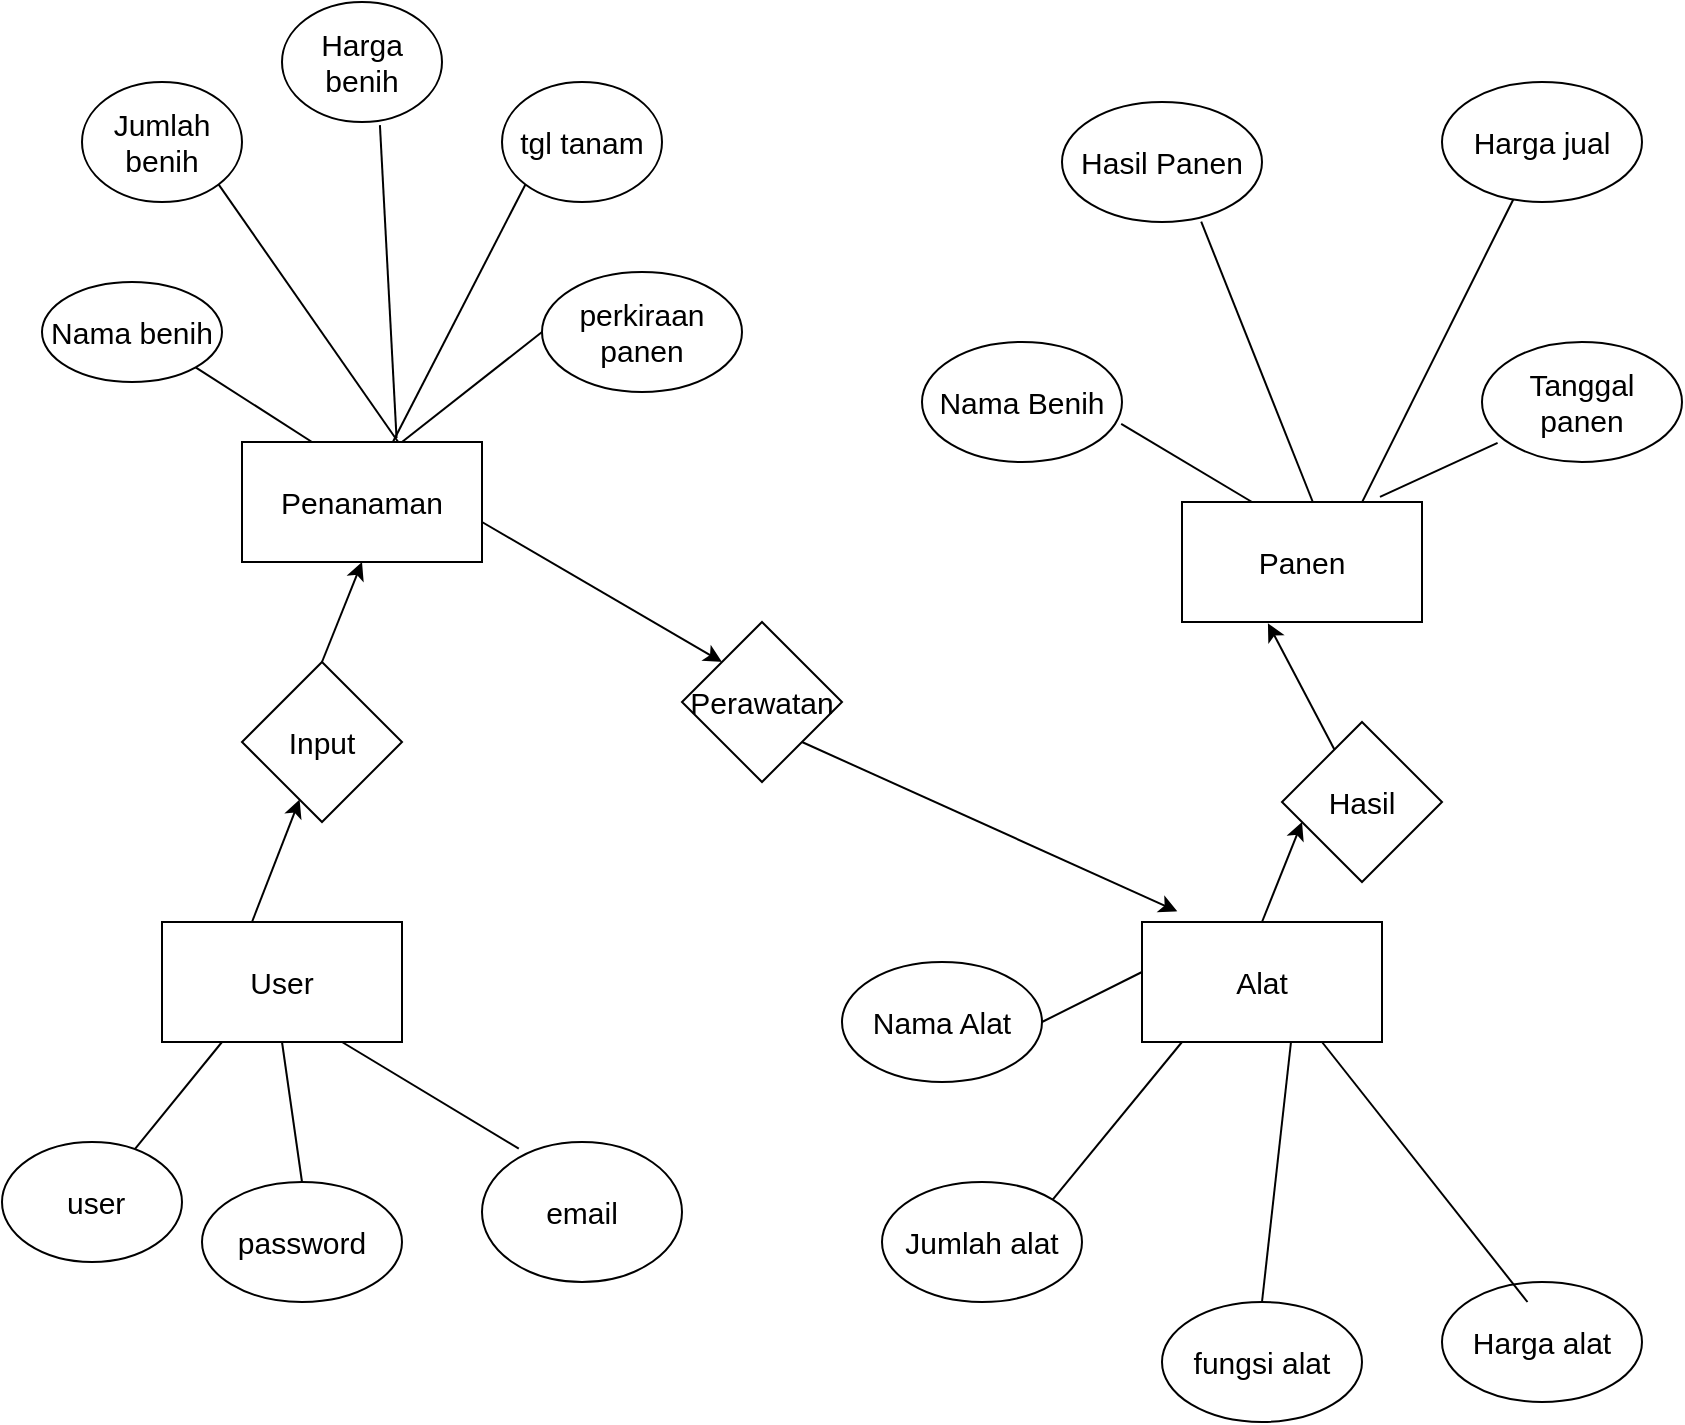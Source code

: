 <mxfile version="16.6.5" type="github">
  <diagram id="3jRMcSLiw0W7gwjwwNcd" name="Page-2">
    <mxGraphModel dx="1157" dy="600" grid="1" gridSize="10" guides="1" tooltips="1" connect="1" arrows="1" fold="1" page="1" pageScale="1" pageWidth="850" pageHeight="1100" math="0" shadow="0">
      <root>
        <mxCell id="GGf_Twrp3IPaFsppmbBV-0" />
        <mxCell id="GGf_Twrp3IPaFsppmbBV-1" parent="GGf_Twrp3IPaFsppmbBV-0" />
        <mxCell id="GGf_Twrp3IPaFsppmbBV-2" value="Alat" style="rounded=0;whiteSpace=wrap;html=1;fontSize=15;" parent="GGf_Twrp3IPaFsppmbBV-1" vertex="1">
          <mxGeometry x="580" y="480" width="120" height="60" as="geometry" />
        </mxCell>
        <mxCell id="GGf_Twrp3IPaFsppmbBV-3" value="Penanaman" style="rounded=0;whiteSpace=wrap;html=1;fontSize=15;" parent="GGf_Twrp3IPaFsppmbBV-1" vertex="1">
          <mxGeometry x="130" y="240" width="120" height="60" as="geometry" />
        </mxCell>
        <mxCell id="GGf_Twrp3IPaFsppmbBV-4" value="Panen" style="rounded=0;whiteSpace=wrap;html=1;fontSize=15;" parent="GGf_Twrp3IPaFsppmbBV-1" vertex="1">
          <mxGeometry x="600" y="270" width="120" height="60" as="geometry" />
        </mxCell>
        <mxCell id="GGf_Twrp3IPaFsppmbBV-5" value="tgl tanam" style="ellipse;whiteSpace=wrap;html=1;fontSize=15;" parent="GGf_Twrp3IPaFsppmbBV-1" vertex="1">
          <mxGeometry x="260" y="60" width="80" height="60" as="geometry" />
        </mxCell>
        <mxCell id="GGf_Twrp3IPaFsppmbBV-6" value="perkiraan panen" style="ellipse;whiteSpace=wrap;html=1;fontSize=15;" parent="GGf_Twrp3IPaFsppmbBV-1" vertex="1">
          <mxGeometry x="280" y="155" width="100" height="60" as="geometry" />
        </mxCell>
        <mxCell id="GGf_Twrp3IPaFsppmbBV-7" value="Harga benih" style="ellipse;whiteSpace=wrap;html=1;fontSize=15;" parent="GGf_Twrp3IPaFsppmbBV-1" vertex="1">
          <mxGeometry x="150" y="20" width="80" height="60" as="geometry" />
        </mxCell>
        <mxCell id="GGf_Twrp3IPaFsppmbBV-8" value="Jumlah benih" style="ellipse;whiteSpace=wrap;html=1;fontSize=15;" parent="GGf_Twrp3IPaFsppmbBV-1" vertex="1">
          <mxGeometry x="50" y="60" width="80" height="60" as="geometry" />
        </mxCell>
        <mxCell id="GGf_Twrp3IPaFsppmbBV-9" value="Nama benih" style="ellipse;whiteSpace=wrap;html=1;fontSize=15;" parent="GGf_Twrp3IPaFsppmbBV-1" vertex="1">
          <mxGeometry x="30" y="160" width="90" height="50" as="geometry" />
        </mxCell>
        <mxCell id="GGf_Twrp3IPaFsppmbBV-11" value="" style="endArrow=none;html=1;rounded=0;fontSize=15;entryX=1;entryY=1;entryDx=0;entryDy=0;" parent="GGf_Twrp3IPaFsppmbBV-1" target="GGf_Twrp3IPaFsppmbBV-9" edge="1">
          <mxGeometry width="50" height="50" relative="1" as="geometry">
            <mxPoint x="165" y="240" as="sourcePoint" />
            <mxPoint x="215" y="190" as="targetPoint" />
          </mxGeometry>
        </mxCell>
        <mxCell id="GGf_Twrp3IPaFsppmbBV-12" value="" style="endArrow=none;html=1;rounded=0;fontSize=15;entryX=1;entryY=1;entryDx=0;entryDy=0;" parent="GGf_Twrp3IPaFsppmbBV-1" target="GGf_Twrp3IPaFsppmbBV-8" edge="1">
          <mxGeometry width="50" height="50" relative="1" as="geometry">
            <mxPoint x="208.1" y="240" as="sourcePoint" />
            <mxPoint x="150.004" y="202.631" as="targetPoint" />
          </mxGeometry>
        </mxCell>
        <mxCell id="GGf_Twrp3IPaFsppmbBV-13" value="" style="endArrow=none;html=1;rounded=0;fontSize=15;entryX=0.612;entryY=1.026;entryDx=0;entryDy=0;entryPerimeter=0;exitX=0.644;exitY=-0.032;exitDx=0;exitDy=0;exitPerimeter=0;" parent="GGf_Twrp3IPaFsppmbBV-1" source="GGf_Twrp3IPaFsppmbBV-3" target="GGf_Twrp3IPaFsppmbBV-7" edge="1">
          <mxGeometry width="50" height="50" relative="1" as="geometry">
            <mxPoint x="230.0" y="244.5" as="sourcePoint" />
            <mxPoint x="140.463" y="115.502" as="targetPoint" />
          </mxGeometry>
        </mxCell>
        <mxCell id="GGf_Twrp3IPaFsppmbBV-14" value="" style="endArrow=none;html=1;rounded=0;fontSize=15;entryX=0;entryY=1;entryDx=0;entryDy=0;" parent="GGf_Twrp3IPaFsppmbBV-1" source="GGf_Twrp3IPaFsppmbBV-3" target="GGf_Twrp3IPaFsppmbBV-5" edge="1">
          <mxGeometry width="50" height="50" relative="1" as="geometry">
            <mxPoint x="268.32" y="263.26" as="sourcePoint" />
            <mxPoint x="260.0" y="106.74" as="targetPoint" />
          </mxGeometry>
        </mxCell>
        <mxCell id="GGf_Twrp3IPaFsppmbBV-15" value="" style="endArrow=none;html=1;rounded=0;fontSize=15;entryX=0;entryY=0.5;entryDx=0;entryDy=0;" parent="GGf_Twrp3IPaFsppmbBV-1" target="GGf_Twrp3IPaFsppmbBV-6" edge="1">
          <mxGeometry width="50" height="50" relative="1" as="geometry">
            <mxPoint x="210" y="240" as="sourcePoint" />
            <mxPoint x="281.437" y="121.002" as="targetPoint" />
          </mxGeometry>
        </mxCell>
        <mxCell id="GGf_Twrp3IPaFsppmbBV-16" value="User" style="rounded=0;whiteSpace=wrap;html=1;fontSize=15;" parent="GGf_Twrp3IPaFsppmbBV-1" vertex="1">
          <mxGeometry x="90" y="480" width="120" height="60" as="geometry" />
        </mxCell>
        <mxCell id="GGf_Twrp3IPaFsppmbBV-17" value="Nama Benih" style="ellipse;whiteSpace=wrap;html=1;fontSize=15;" parent="GGf_Twrp3IPaFsppmbBV-1" vertex="1">
          <mxGeometry x="470" y="190" width="100" height="60" as="geometry" />
        </mxCell>
        <mxCell id="GGf_Twrp3IPaFsppmbBV-18" value="Tanggal panen" style="ellipse;whiteSpace=wrap;html=1;fontSize=15;" parent="GGf_Twrp3IPaFsppmbBV-1" vertex="1">
          <mxGeometry x="750" y="190" width="100" height="60" as="geometry" />
        </mxCell>
        <mxCell id="GGf_Twrp3IPaFsppmbBV-19" value="Hasil Panen" style="ellipse;whiteSpace=wrap;html=1;fontSize=15;" parent="GGf_Twrp3IPaFsppmbBV-1" vertex="1">
          <mxGeometry x="540" y="70" width="100" height="60" as="geometry" />
        </mxCell>
        <mxCell id="GGf_Twrp3IPaFsppmbBV-20" value="Harga jual" style="ellipse;whiteSpace=wrap;html=1;fontSize=15;" parent="GGf_Twrp3IPaFsppmbBV-1" vertex="1">
          <mxGeometry x="730" y="60" width="100" height="60" as="geometry" />
        </mxCell>
        <mxCell id="GGf_Twrp3IPaFsppmbBV-21" value="fungsi alat" style="ellipse;whiteSpace=wrap;html=1;fontSize=15;" parent="GGf_Twrp3IPaFsppmbBV-1" vertex="1">
          <mxGeometry x="590" y="670" width="100" height="60" as="geometry" />
        </mxCell>
        <mxCell id="GGf_Twrp3IPaFsppmbBV-23" value="Nama Alat" style="ellipse;whiteSpace=wrap;html=1;fontSize=15;" parent="GGf_Twrp3IPaFsppmbBV-1" vertex="1">
          <mxGeometry x="430" y="500" width="100" height="60" as="geometry" />
        </mxCell>
        <mxCell id="GGf_Twrp3IPaFsppmbBV-24" value="Harga alat" style="ellipse;whiteSpace=wrap;html=1;fontSize=15;" parent="GGf_Twrp3IPaFsppmbBV-1" vertex="1">
          <mxGeometry x="730" y="660" width="100" height="60" as="geometry" />
        </mxCell>
        <mxCell id="GGf_Twrp3IPaFsppmbBV-25" value="Jumlah alat" style="ellipse;whiteSpace=wrap;html=1;fontSize=15;" parent="GGf_Twrp3IPaFsppmbBV-1" vertex="1">
          <mxGeometry x="450" y="610" width="100" height="60" as="geometry" />
        </mxCell>
        <mxCell id="GGf_Twrp3IPaFsppmbBV-26" value="" style="endArrow=none;html=1;rounded=0;fontSize=15;exitX=1;exitY=0.5;exitDx=0;exitDy=0;" parent="GGf_Twrp3IPaFsppmbBV-1" source="GGf_Twrp3IPaFsppmbBV-23" edge="1">
          <mxGeometry width="50" height="50" relative="1" as="geometry">
            <mxPoint x="530" y="555" as="sourcePoint" />
            <mxPoint x="580" y="505" as="targetPoint" />
          </mxGeometry>
        </mxCell>
        <mxCell id="GGf_Twrp3IPaFsppmbBV-27" value="" style="endArrow=none;html=1;rounded=0;fontSize=15;exitX=1;exitY=0;exitDx=0;exitDy=0;" parent="GGf_Twrp3IPaFsppmbBV-1" source="GGf_Twrp3IPaFsppmbBV-25" edge="1">
          <mxGeometry width="50" height="50" relative="1" as="geometry">
            <mxPoint x="550" y="565" as="sourcePoint" />
            <mxPoint x="600" y="540" as="targetPoint" />
          </mxGeometry>
        </mxCell>
        <mxCell id="GGf_Twrp3IPaFsppmbBV-28" value="" style="endArrow=none;html=1;rounded=0;fontSize=15;exitX=0.5;exitY=0;exitDx=0;exitDy=0;" parent="GGf_Twrp3IPaFsppmbBV-1" source="GGf_Twrp3IPaFsppmbBV-21" edge="1">
          <mxGeometry width="50" height="50" relative="1" as="geometry">
            <mxPoint x="589.996" y="618.871" as="sourcePoint" />
            <mxPoint x="654.5" y="540" as="targetPoint" />
          </mxGeometry>
        </mxCell>
        <mxCell id="GGf_Twrp3IPaFsppmbBV-29" value="" style="endArrow=none;html=1;rounded=0;fontSize=15;exitX=0.5;exitY=0;exitDx=0;exitDy=0;entryX=0.75;entryY=1;entryDx=0;entryDy=0;" parent="GGf_Twrp3IPaFsppmbBV-1" target="GGf_Twrp3IPaFsppmbBV-2" edge="1">
          <mxGeometry width="50" height="50" relative="1" as="geometry">
            <mxPoint x="772.75" y="670.0" as="sourcePoint" />
            <mxPoint x="787.25" y="540" as="targetPoint" />
          </mxGeometry>
        </mxCell>
        <mxCell id="GGf_Twrp3IPaFsppmbBV-31" value="" style="endArrow=none;html=1;rounded=0;fontSize=15;entryX=0.996;entryY=0.683;entryDx=0;entryDy=0;entryPerimeter=0;" parent="GGf_Twrp3IPaFsppmbBV-1" target="GGf_Twrp3IPaFsppmbBV-17" edge="1">
          <mxGeometry width="50" height="50" relative="1" as="geometry">
            <mxPoint x="635" y="270" as="sourcePoint" />
            <mxPoint x="685" y="220" as="targetPoint" />
          </mxGeometry>
        </mxCell>
        <mxCell id="GGf_Twrp3IPaFsppmbBV-32" value="" style="endArrow=none;html=1;rounded=0;fontSize=15;entryX=0.696;entryY=0.997;entryDx=0;entryDy=0;entryPerimeter=0;" parent="GGf_Twrp3IPaFsppmbBV-1" target="GGf_Twrp3IPaFsppmbBV-19" edge="1">
          <mxGeometry width="50" height="50" relative="1" as="geometry">
            <mxPoint x="665.4" y="270" as="sourcePoint" />
            <mxPoint x="600.0" y="230.98" as="targetPoint" />
          </mxGeometry>
        </mxCell>
        <mxCell id="GGf_Twrp3IPaFsppmbBV-33" value="" style="endArrow=none;html=1;rounded=0;fontSize=15;" parent="GGf_Twrp3IPaFsppmbBV-1" target="GGf_Twrp3IPaFsppmbBV-20" edge="1">
          <mxGeometry width="50" height="50" relative="1" as="geometry">
            <mxPoint x="690.0" y="270.18" as="sourcePoint" />
            <mxPoint x="634.2" y="130.0" as="targetPoint" />
          </mxGeometry>
        </mxCell>
        <mxCell id="GGf_Twrp3IPaFsppmbBV-34" value="" style="endArrow=none;html=1;rounded=0;fontSize=15;entryX=0.078;entryY=0.84;entryDx=0;entryDy=0;entryPerimeter=0;exitX=0.825;exitY=-0.042;exitDx=0;exitDy=0;exitPerimeter=0;" parent="GGf_Twrp3IPaFsppmbBV-1" source="GGf_Twrp3IPaFsppmbBV-4" target="GGf_Twrp3IPaFsppmbBV-18" edge="1">
          <mxGeometry width="50" height="50" relative="1" as="geometry">
            <mxPoint x="700" y="280.18" as="sourcePoint" />
            <mxPoint x="775.719" y="128.75" as="targetPoint" />
          </mxGeometry>
        </mxCell>
        <mxCell id="GGf_Twrp3IPaFsppmbBV-35" value="&amp;nbsp;user" style="ellipse;whiteSpace=wrap;html=1;fontSize=15;" parent="GGf_Twrp3IPaFsppmbBV-1" vertex="1">
          <mxGeometry x="10" y="590" width="90" height="60" as="geometry" />
        </mxCell>
        <mxCell id="GGf_Twrp3IPaFsppmbBV-36" value="password" style="ellipse;whiteSpace=wrap;html=1;fontSize=15;" parent="GGf_Twrp3IPaFsppmbBV-1" vertex="1">
          <mxGeometry x="110" y="610" width="100" height="60" as="geometry" />
        </mxCell>
        <mxCell id="GGf_Twrp3IPaFsppmbBV-37" value="email" style="ellipse;whiteSpace=wrap;html=1;fontSize=15;" parent="GGf_Twrp3IPaFsppmbBV-1" vertex="1">
          <mxGeometry x="250" y="590" width="100" height="70" as="geometry" />
        </mxCell>
        <mxCell id="GGf_Twrp3IPaFsppmbBV-38" value="" style="endArrow=none;html=1;rounded=0;fontSize=15;exitX=0.25;exitY=1;exitDx=0;exitDy=0;" parent="GGf_Twrp3IPaFsppmbBV-1" source="GGf_Twrp3IPaFsppmbBV-16" target="GGf_Twrp3IPaFsppmbBV-35" edge="1">
          <mxGeometry width="50" height="50" relative="1" as="geometry">
            <mxPoint x="125" y="480" as="sourcePoint" />
            <mxPoint x="175" y="430" as="targetPoint" />
          </mxGeometry>
        </mxCell>
        <mxCell id="GGf_Twrp3IPaFsppmbBV-39" value="" style="endArrow=none;html=1;rounded=0;fontSize=15;exitX=0.5;exitY=1;exitDx=0;exitDy=0;" parent="GGf_Twrp3IPaFsppmbBV-1" source="GGf_Twrp3IPaFsppmbBV-16" edge="1">
          <mxGeometry width="50" height="50" relative="1" as="geometry">
            <mxPoint x="150" y="550" as="sourcePoint" />
            <mxPoint x="160" y="610" as="targetPoint" />
          </mxGeometry>
        </mxCell>
        <mxCell id="GGf_Twrp3IPaFsppmbBV-40" value="" style="endArrow=none;html=1;rounded=0;fontSize=15;entryX=0.184;entryY=0.048;entryDx=0;entryDy=0;exitX=0.75;exitY=1;exitDx=0;exitDy=0;entryPerimeter=0;" parent="GGf_Twrp3IPaFsppmbBV-1" source="GGf_Twrp3IPaFsppmbBV-16" target="GGf_Twrp3IPaFsppmbBV-37" edge="1">
          <mxGeometry width="50" height="50" relative="1" as="geometry">
            <mxPoint x="150.0" y="480" as="sourcePoint" />
            <mxPoint x="152.03" y="390" as="targetPoint" />
          </mxGeometry>
        </mxCell>
        <mxCell id="GGf_Twrp3IPaFsppmbBV-41" value="" style="endArrow=classic;html=1;rounded=0;fontSize=15;" parent="GGf_Twrp3IPaFsppmbBV-1" target="M6xH8iQ4NFy6qSTSnN0h-0" edge="1">
          <mxGeometry width="50" height="50" relative="1" as="geometry">
            <mxPoint x="135" y="480" as="sourcePoint" />
            <mxPoint x="150" y="420" as="targetPoint" />
          </mxGeometry>
        </mxCell>
        <mxCell id="GGf_Twrp3IPaFsppmbBV-43" value="" style="endArrow=classic;html=1;rounded=0;fontSize=15;" parent="GGf_Twrp3IPaFsppmbBV-1" edge="1">
          <mxGeometry width="50" height="50" relative="1" as="geometry">
            <mxPoint x="250" y="280" as="sourcePoint" />
            <mxPoint x="370" y="350" as="targetPoint" />
          </mxGeometry>
        </mxCell>
        <mxCell id="GGf_Twrp3IPaFsppmbBV-44" value="" style="endArrow=classic;html=1;rounded=0;fontSize=15;exitX=0.5;exitY=0;exitDx=0;exitDy=0;" parent="GGf_Twrp3IPaFsppmbBV-1" source="GGf_Twrp3IPaFsppmbBV-2" edge="1">
          <mxGeometry width="50" height="50" relative="1" as="geometry">
            <mxPoint x="510" y="350.0" as="sourcePoint" />
            <mxPoint x="660" y="430" as="targetPoint" />
          </mxGeometry>
        </mxCell>
        <mxCell id="M6xH8iQ4NFy6qSTSnN0h-0" value="Input" style="rhombus;whiteSpace=wrap;html=1;fontSize=15;" vertex="1" parent="GGf_Twrp3IPaFsppmbBV-1">
          <mxGeometry x="130" y="350" width="80" height="80" as="geometry" />
        </mxCell>
        <mxCell id="M6xH8iQ4NFy6qSTSnN0h-1" value="" style="endArrow=classic;html=1;rounded=0;fontSize=15;entryX=0.5;entryY=1;entryDx=0;entryDy=0;exitX=0.5;exitY=0;exitDx=0;exitDy=0;" edge="1" parent="GGf_Twrp3IPaFsppmbBV-1" source="M6xH8iQ4NFy6qSTSnN0h-0" target="GGf_Twrp3IPaFsppmbBV-3">
          <mxGeometry width="50" height="50" relative="1" as="geometry">
            <mxPoint x="186.2" y="371.2" as="sourcePoint" />
            <mxPoint x="210.0" y="310.0" as="targetPoint" />
          </mxGeometry>
        </mxCell>
        <mxCell id="M6xH8iQ4NFy6qSTSnN0h-2" value="Perawatan" style="rhombus;whiteSpace=wrap;html=1;fontSize=15;" vertex="1" parent="GGf_Twrp3IPaFsppmbBV-1">
          <mxGeometry x="350" y="330" width="80" height="80" as="geometry" />
        </mxCell>
        <mxCell id="M6xH8iQ4NFy6qSTSnN0h-3" value="" style="endArrow=classic;html=1;rounded=0;fontSize=15;entryX=0.147;entryY=-0.089;entryDx=0;entryDy=0;entryPerimeter=0;exitX=1;exitY=1;exitDx=0;exitDy=0;" edge="1" parent="GGf_Twrp3IPaFsppmbBV-1" source="M6xH8iQ4NFy6qSTSnN0h-2" target="GGf_Twrp3IPaFsppmbBV-2">
          <mxGeometry width="50" height="50" relative="1" as="geometry">
            <mxPoint x="470" y="447.3" as="sourcePoint" />
            <mxPoint x="502.84" y="300.0" as="targetPoint" />
          </mxGeometry>
        </mxCell>
        <mxCell id="M6xH8iQ4NFy6qSTSnN0h-4" value="Hasil" style="rhombus;whiteSpace=wrap;html=1;fontSize=15;" vertex="1" parent="GGf_Twrp3IPaFsppmbBV-1">
          <mxGeometry x="650" y="380" width="80" height="80" as="geometry" />
        </mxCell>
        <mxCell id="M6xH8iQ4NFy6qSTSnN0h-5" value="" style="endArrow=classic;html=1;rounded=0;fontSize=15;entryX=0.358;entryY=1.011;entryDx=0;entryDy=0;entryPerimeter=0;" edge="1" parent="GGf_Twrp3IPaFsppmbBV-1" source="M6xH8iQ4NFy6qSTSnN0h-4" target="GGf_Twrp3IPaFsppmbBV-4">
          <mxGeometry width="50" height="50" relative="1" as="geometry">
            <mxPoint x="600" y="420" as="sourcePoint" />
            <mxPoint x="580" y="330" as="targetPoint" />
          </mxGeometry>
        </mxCell>
      </root>
    </mxGraphModel>
  </diagram>
</mxfile>
